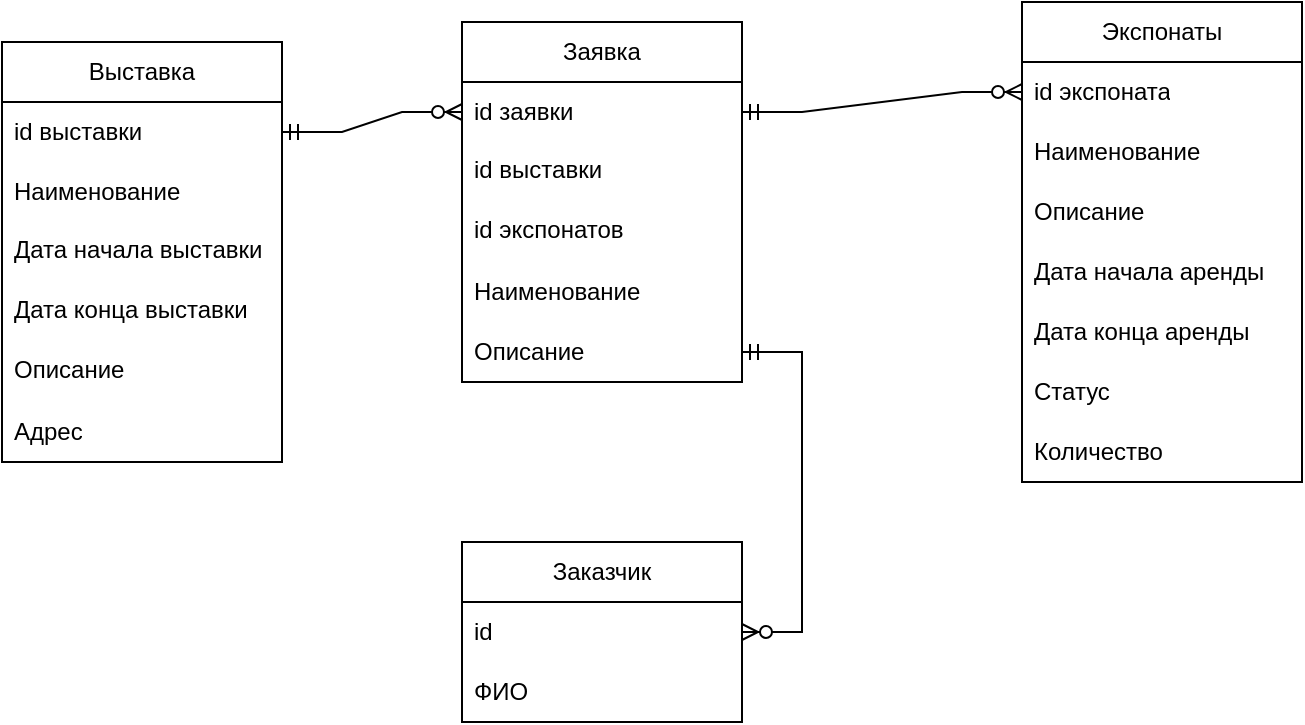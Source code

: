 <mxfile version="24.8.4">
  <diagram name="Страница — 1" id="1Udpp82dl5E-yOgq9Bk9">
    <mxGraphModel dx="1461" dy="725" grid="1" gridSize="10" guides="1" tooltips="1" connect="1" arrows="1" fold="1" page="1" pageScale="1" pageWidth="827" pageHeight="1169" math="0" shadow="0">
      <root>
        <mxCell id="0" />
        <mxCell id="1" parent="0" />
        <mxCell id="-dNKnwfFhRTGbA_YPJCl-1" value="Экспонаты" style="swimlane;fontStyle=0;childLayout=stackLayout;horizontal=1;startSize=30;horizontalStack=0;resizeParent=1;resizeParentMax=0;resizeLast=0;collapsible=1;marginBottom=0;whiteSpace=wrap;html=1;" vertex="1" parent="1">
          <mxGeometry x="610" y="250" width="140" height="240" as="geometry" />
        </mxCell>
        <mxCell id="-dNKnwfFhRTGbA_YPJCl-2" value="id экспоната" style="text;strokeColor=none;fillColor=none;align=left;verticalAlign=middle;spacingLeft=4;spacingRight=4;overflow=hidden;points=[[0,0.5],[1,0.5]];portConstraint=eastwest;rotatable=0;whiteSpace=wrap;html=1;" vertex="1" parent="-dNKnwfFhRTGbA_YPJCl-1">
          <mxGeometry y="30" width="140" height="30" as="geometry" />
        </mxCell>
        <mxCell id="-dNKnwfFhRTGbA_YPJCl-3" value="Наименование" style="text;strokeColor=none;fillColor=none;align=left;verticalAlign=middle;spacingLeft=4;spacingRight=4;overflow=hidden;points=[[0,0.5],[1,0.5]];portConstraint=eastwest;rotatable=0;whiteSpace=wrap;html=1;" vertex="1" parent="-dNKnwfFhRTGbA_YPJCl-1">
          <mxGeometry y="60" width="140" height="30" as="geometry" />
        </mxCell>
        <mxCell id="-dNKnwfFhRTGbA_YPJCl-4" value="Описание" style="text;strokeColor=none;fillColor=none;align=left;verticalAlign=middle;spacingLeft=4;spacingRight=4;overflow=hidden;points=[[0,0.5],[1,0.5]];portConstraint=eastwest;rotatable=0;whiteSpace=wrap;html=1;" vertex="1" parent="-dNKnwfFhRTGbA_YPJCl-1">
          <mxGeometry y="90" width="140" height="30" as="geometry" />
        </mxCell>
        <mxCell id="-dNKnwfFhRTGbA_YPJCl-17" value="Дата начала аренды" style="text;strokeColor=none;fillColor=none;align=left;verticalAlign=middle;spacingLeft=4;spacingRight=4;overflow=hidden;points=[[0,0.5],[1,0.5]];portConstraint=eastwest;rotatable=0;whiteSpace=wrap;html=1;" vertex="1" parent="-dNKnwfFhRTGbA_YPJCl-1">
          <mxGeometry y="120" width="140" height="30" as="geometry" />
        </mxCell>
        <mxCell id="-dNKnwfFhRTGbA_YPJCl-18" value="Дата конца аренды" style="text;strokeColor=none;fillColor=none;align=left;verticalAlign=middle;spacingLeft=4;spacingRight=4;overflow=hidden;points=[[0,0.5],[1,0.5]];portConstraint=eastwest;rotatable=0;whiteSpace=wrap;html=1;" vertex="1" parent="-dNKnwfFhRTGbA_YPJCl-1">
          <mxGeometry y="150" width="140" height="30" as="geometry" />
        </mxCell>
        <mxCell id="-dNKnwfFhRTGbA_YPJCl-19" value="Статус" style="text;strokeColor=none;fillColor=none;align=left;verticalAlign=middle;spacingLeft=4;spacingRight=4;overflow=hidden;points=[[0,0.5],[1,0.5]];portConstraint=eastwest;rotatable=0;whiteSpace=wrap;html=1;" vertex="1" parent="-dNKnwfFhRTGbA_YPJCl-1">
          <mxGeometry y="180" width="140" height="30" as="geometry" />
        </mxCell>
        <mxCell id="-dNKnwfFhRTGbA_YPJCl-20" value="Количество" style="text;strokeColor=none;fillColor=none;align=left;verticalAlign=middle;spacingLeft=4;spacingRight=4;overflow=hidden;points=[[0,0.5],[1,0.5]];portConstraint=eastwest;rotatable=0;whiteSpace=wrap;html=1;" vertex="1" parent="-dNKnwfFhRTGbA_YPJCl-1">
          <mxGeometry y="210" width="140" height="30" as="geometry" />
        </mxCell>
        <mxCell id="-dNKnwfFhRTGbA_YPJCl-5" value="Выставка" style="swimlane;fontStyle=0;childLayout=stackLayout;horizontal=1;startSize=30;horizontalStack=0;resizeParent=1;resizeParentMax=0;resizeLast=0;collapsible=1;marginBottom=0;whiteSpace=wrap;html=1;" vertex="1" parent="1">
          <mxGeometry x="100" y="270" width="140" height="210" as="geometry" />
        </mxCell>
        <mxCell id="-dNKnwfFhRTGbA_YPJCl-6" value="id выставки" style="text;strokeColor=none;fillColor=none;align=left;verticalAlign=middle;spacingLeft=4;spacingRight=4;overflow=hidden;points=[[0,0.5],[1,0.5]];portConstraint=eastwest;rotatable=0;whiteSpace=wrap;html=1;" vertex="1" parent="-dNKnwfFhRTGbA_YPJCl-5">
          <mxGeometry y="30" width="140" height="30" as="geometry" />
        </mxCell>
        <mxCell id="-dNKnwfFhRTGbA_YPJCl-7" value="Наименование" style="text;strokeColor=none;fillColor=none;align=left;verticalAlign=middle;spacingLeft=4;spacingRight=4;overflow=hidden;points=[[0,0.5],[1,0.5]];portConstraint=eastwest;rotatable=0;whiteSpace=wrap;html=1;" vertex="1" parent="-dNKnwfFhRTGbA_YPJCl-5">
          <mxGeometry y="60" width="140" height="30" as="geometry" />
        </mxCell>
        <mxCell id="-dNKnwfFhRTGbA_YPJCl-27" value="Дата начала выставки" style="text;strokeColor=none;fillColor=none;spacingLeft=4;spacingRight=4;overflow=hidden;rotatable=0;points=[[0,0.5],[1,0.5]];portConstraint=eastwest;fontSize=12;whiteSpace=wrap;html=1;" vertex="1" parent="-dNKnwfFhRTGbA_YPJCl-5">
          <mxGeometry y="90" width="140" height="30" as="geometry" />
        </mxCell>
        <mxCell id="-dNKnwfFhRTGbA_YPJCl-29" value="Дата конца выставки" style="text;strokeColor=none;fillColor=none;spacingLeft=4;spacingRight=4;overflow=hidden;rotatable=0;points=[[0,0.5],[1,0.5]];portConstraint=eastwest;fontSize=12;whiteSpace=wrap;html=1;" vertex="1" parent="-dNKnwfFhRTGbA_YPJCl-5">
          <mxGeometry y="120" width="140" height="30" as="geometry" />
        </mxCell>
        <mxCell id="-dNKnwfFhRTGbA_YPJCl-26" value="Описание" style="text;strokeColor=none;fillColor=none;spacingLeft=4;spacingRight=4;overflow=hidden;rotatable=0;points=[[0,0.5],[1,0.5]];portConstraint=eastwest;fontSize=12;whiteSpace=wrap;html=1;" vertex="1" parent="-dNKnwfFhRTGbA_YPJCl-5">
          <mxGeometry y="150" width="140" height="30" as="geometry" />
        </mxCell>
        <mxCell id="-dNKnwfFhRTGbA_YPJCl-8" value="Адрес" style="text;strokeColor=none;fillColor=none;align=left;verticalAlign=middle;spacingLeft=4;spacingRight=4;overflow=hidden;points=[[0,0.5],[1,0.5]];portConstraint=eastwest;rotatable=0;whiteSpace=wrap;html=1;" vertex="1" parent="-dNKnwfFhRTGbA_YPJCl-5">
          <mxGeometry y="180" width="140" height="30" as="geometry" />
        </mxCell>
        <mxCell id="-dNKnwfFhRTGbA_YPJCl-9" value="Заказчик" style="swimlane;fontStyle=0;childLayout=stackLayout;horizontal=1;startSize=30;horizontalStack=0;resizeParent=1;resizeParentMax=0;resizeLast=0;collapsible=1;marginBottom=0;whiteSpace=wrap;html=1;" vertex="1" parent="1">
          <mxGeometry x="330" y="520" width="140" height="90" as="geometry" />
        </mxCell>
        <mxCell id="-dNKnwfFhRTGbA_YPJCl-10" value="id" style="text;strokeColor=none;fillColor=none;align=left;verticalAlign=middle;spacingLeft=4;spacingRight=4;overflow=hidden;points=[[0,0.5],[1,0.5]];portConstraint=eastwest;rotatable=0;whiteSpace=wrap;html=1;" vertex="1" parent="-dNKnwfFhRTGbA_YPJCl-9">
          <mxGeometry y="30" width="140" height="30" as="geometry" />
        </mxCell>
        <mxCell id="-dNKnwfFhRTGbA_YPJCl-11" value="ФИО" style="text;strokeColor=none;fillColor=none;align=left;verticalAlign=middle;spacingLeft=4;spacingRight=4;overflow=hidden;points=[[0,0.5],[1,0.5]];portConstraint=eastwest;rotatable=0;whiteSpace=wrap;html=1;" vertex="1" parent="-dNKnwfFhRTGbA_YPJCl-9">
          <mxGeometry y="60" width="140" height="30" as="geometry" />
        </mxCell>
        <mxCell id="-dNKnwfFhRTGbA_YPJCl-13" value="Заявка" style="swimlane;fontStyle=0;childLayout=stackLayout;horizontal=1;startSize=30;horizontalStack=0;resizeParent=1;resizeParentMax=0;resizeLast=0;collapsible=1;marginBottom=0;whiteSpace=wrap;html=1;" vertex="1" parent="1">
          <mxGeometry x="330" y="260" width="140" height="180" as="geometry" />
        </mxCell>
        <mxCell id="-dNKnwfFhRTGbA_YPJCl-14" value="id заявки" style="text;strokeColor=none;fillColor=none;align=left;verticalAlign=middle;spacingLeft=4;spacingRight=4;overflow=hidden;points=[[0,0.5],[1,0.5]];portConstraint=eastwest;rotatable=0;whiteSpace=wrap;html=1;" vertex="1" parent="-dNKnwfFhRTGbA_YPJCl-13">
          <mxGeometry y="30" width="140" height="30" as="geometry" />
        </mxCell>
        <mxCell id="-dNKnwfFhRTGbA_YPJCl-24" value="id выставки" style="text;strokeColor=none;fillColor=none;spacingLeft=4;spacingRight=4;overflow=hidden;rotatable=0;points=[[0,0.5],[1,0.5]];portConstraint=eastwest;fontSize=12;whiteSpace=wrap;html=1;" vertex="1" parent="-dNKnwfFhRTGbA_YPJCl-13">
          <mxGeometry y="60" width="140" height="30" as="geometry" />
        </mxCell>
        <mxCell id="-dNKnwfFhRTGbA_YPJCl-25" value="id экспонатов" style="text;strokeColor=none;fillColor=none;spacingLeft=4;spacingRight=4;overflow=hidden;rotatable=0;points=[[0,0.5],[1,0.5]];portConstraint=eastwest;fontSize=12;whiteSpace=wrap;html=1;" vertex="1" parent="-dNKnwfFhRTGbA_YPJCl-13">
          <mxGeometry y="90" width="140" height="30" as="geometry" />
        </mxCell>
        <mxCell id="-dNKnwfFhRTGbA_YPJCl-15" value="Наименование" style="text;strokeColor=none;fillColor=none;align=left;verticalAlign=middle;spacingLeft=4;spacingRight=4;overflow=hidden;points=[[0,0.5],[1,0.5]];portConstraint=eastwest;rotatable=0;whiteSpace=wrap;html=1;" vertex="1" parent="-dNKnwfFhRTGbA_YPJCl-13">
          <mxGeometry y="120" width="140" height="30" as="geometry" />
        </mxCell>
        <mxCell id="-dNKnwfFhRTGbA_YPJCl-16" value="Описание" style="text;strokeColor=none;fillColor=none;align=left;verticalAlign=middle;spacingLeft=4;spacingRight=4;overflow=hidden;points=[[0,0.5],[1,0.5]];portConstraint=eastwest;rotatable=0;whiteSpace=wrap;html=1;" vertex="1" parent="-dNKnwfFhRTGbA_YPJCl-13">
          <mxGeometry y="150" width="140" height="30" as="geometry" />
        </mxCell>
        <mxCell id="-dNKnwfFhRTGbA_YPJCl-21" value="" style="edgeStyle=entityRelationEdgeStyle;fontSize=12;html=1;endArrow=ERzeroToMany;startArrow=ERmandOne;rounded=0;entryX=0;entryY=0.5;entryDx=0;entryDy=0;exitX=1;exitY=0.5;exitDx=0;exitDy=0;" edge="1" parent="1" source="-dNKnwfFhRTGbA_YPJCl-14" target="-dNKnwfFhRTGbA_YPJCl-2">
          <mxGeometry width="100" height="100" relative="1" as="geometry">
            <mxPoint x="490" y="210" as="sourcePoint" />
            <mxPoint x="630" y="210" as="targetPoint" />
          </mxGeometry>
        </mxCell>
        <mxCell id="-dNKnwfFhRTGbA_YPJCl-22" value="" style="edgeStyle=entityRelationEdgeStyle;fontSize=12;html=1;endArrow=ERzeroToMany;startArrow=ERmandOne;rounded=0;entryX=0;entryY=0.5;entryDx=0;entryDy=0;exitX=1;exitY=0.5;exitDx=0;exitDy=0;" edge="1" parent="1" source="-dNKnwfFhRTGbA_YPJCl-6" target="-dNKnwfFhRTGbA_YPJCl-14">
          <mxGeometry width="100" height="100" relative="1" as="geometry">
            <mxPoint x="230" y="210" as="sourcePoint" />
            <mxPoint x="350" y="190" as="targetPoint" />
          </mxGeometry>
        </mxCell>
        <mxCell id="-dNKnwfFhRTGbA_YPJCl-23" value="" style="edgeStyle=entityRelationEdgeStyle;fontSize=12;html=1;endArrow=ERzeroToMany;startArrow=ERmandOne;rounded=0;entryX=1;entryY=0.5;entryDx=0;entryDy=0;exitX=1;exitY=0.5;exitDx=0;exitDy=0;" edge="1" parent="1" source="-dNKnwfFhRTGbA_YPJCl-16" target="-dNKnwfFhRTGbA_YPJCl-10">
          <mxGeometry width="100" height="100" relative="1" as="geometry">
            <mxPoint x="500" y="440" as="sourcePoint" />
            <mxPoint x="500" y="635" as="targetPoint" />
            <Array as="points">
              <mxPoint x="530" y="495" />
            </Array>
          </mxGeometry>
        </mxCell>
      </root>
    </mxGraphModel>
  </diagram>
</mxfile>
